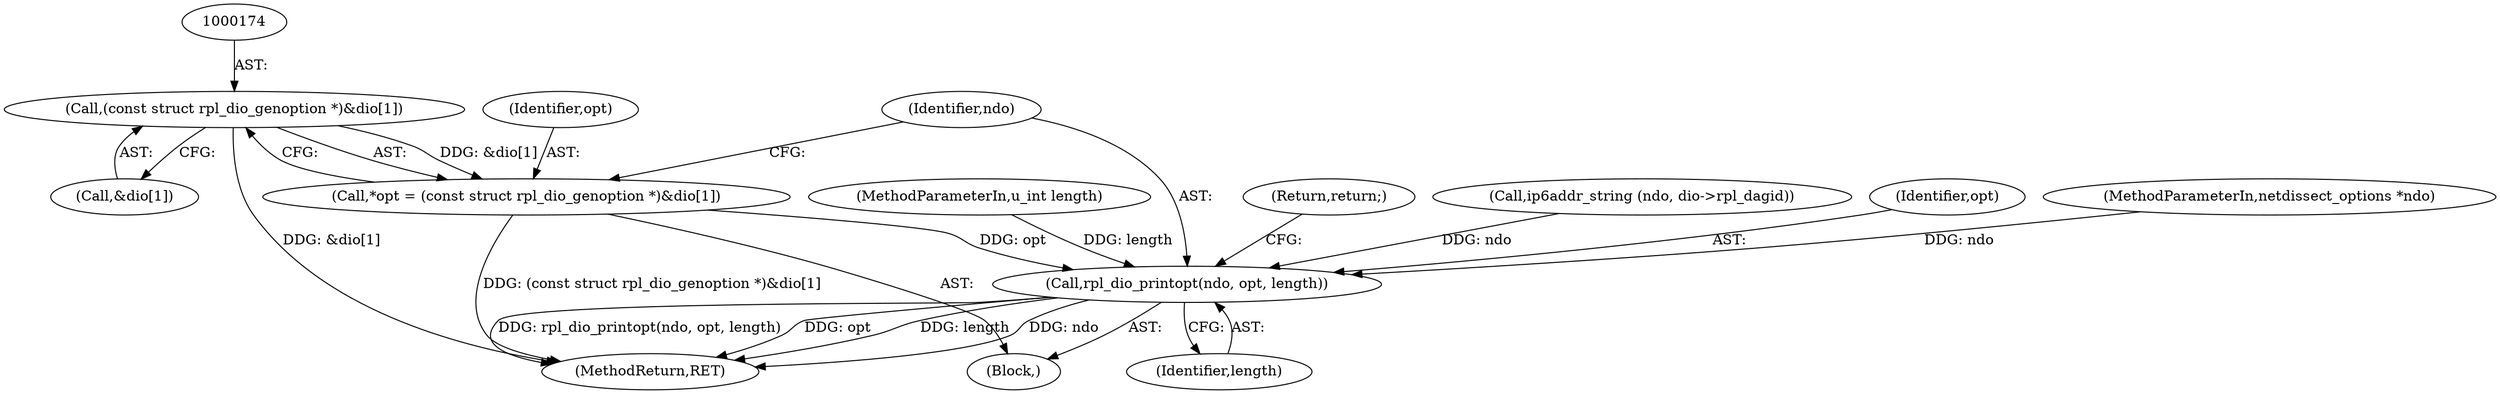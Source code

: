 digraph "0_tcpdump_d7505276842e85bfd067fa21cdb32b8a2dc3c5e4_7@array" {
"1000173" [label="(Call,(const struct rpl_dio_genoption *)&dio[1])"];
"1000171" [label="(Call,*opt = (const struct rpl_dio_genoption *)&dio[1])"];
"1000179" [label="(Call,rpl_dio_printopt(ndo, opt, length))"];
"1000192" [label="(MethodReturn,RET)"];
"1000169" [label="(Block,)"];
"1000172" [label="(Identifier,opt)"];
"1000183" [label="(Return,return;)"];
"1000117" [label="(Call,ip6addr_string (ndo, dio->rpl_dagid))"];
"1000171" [label="(Call,*opt = (const struct rpl_dio_genoption *)&dio[1])"];
"1000180" [label="(Identifier,ndo)"];
"1000182" [label="(Identifier,length)"];
"1000175" [label="(Call,&dio[1])"];
"1000179" [label="(Call,rpl_dio_printopt(ndo, opt, length))"];
"1000101" [label="(MethodParameterIn,netdissect_options *ndo)"];
"1000181" [label="(Identifier,opt)"];
"1000173" [label="(Call,(const struct rpl_dio_genoption *)&dio[1])"];
"1000103" [label="(MethodParameterIn,u_int length)"];
"1000173" -> "1000171"  [label="AST: "];
"1000173" -> "1000175"  [label="CFG: "];
"1000174" -> "1000173"  [label="AST: "];
"1000175" -> "1000173"  [label="AST: "];
"1000171" -> "1000173"  [label="CFG: "];
"1000173" -> "1000192"  [label="DDG: &dio[1]"];
"1000173" -> "1000171"  [label="DDG: &dio[1]"];
"1000171" -> "1000169"  [label="AST: "];
"1000172" -> "1000171"  [label="AST: "];
"1000180" -> "1000171"  [label="CFG: "];
"1000171" -> "1000192"  [label="DDG: (const struct rpl_dio_genoption *)&dio[1]"];
"1000171" -> "1000179"  [label="DDG: opt"];
"1000179" -> "1000169"  [label="AST: "];
"1000179" -> "1000182"  [label="CFG: "];
"1000180" -> "1000179"  [label="AST: "];
"1000181" -> "1000179"  [label="AST: "];
"1000182" -> "1000179"  [label="AST: "];
"1000183" -> "1000179"  [label="CFG: "];
"1000179" -> "1000192"  [label="DDG: rpl_dio_printopt(ndo, opt, length)"];
"1000179" -> "1000192"  [label="DDG: opt"];
"1000179" -> "1000192"  [label="DDG: length"];
"1000179" -> "1000192"  [label="DDG: ndo"];
"1000117" -> "1000179"  [label="DDG: ndo"];
"1000101" -> "1000179"  [label="DDG: ndo"];
"1000103" -> "1000179"  [label="DDG: length"];
}
